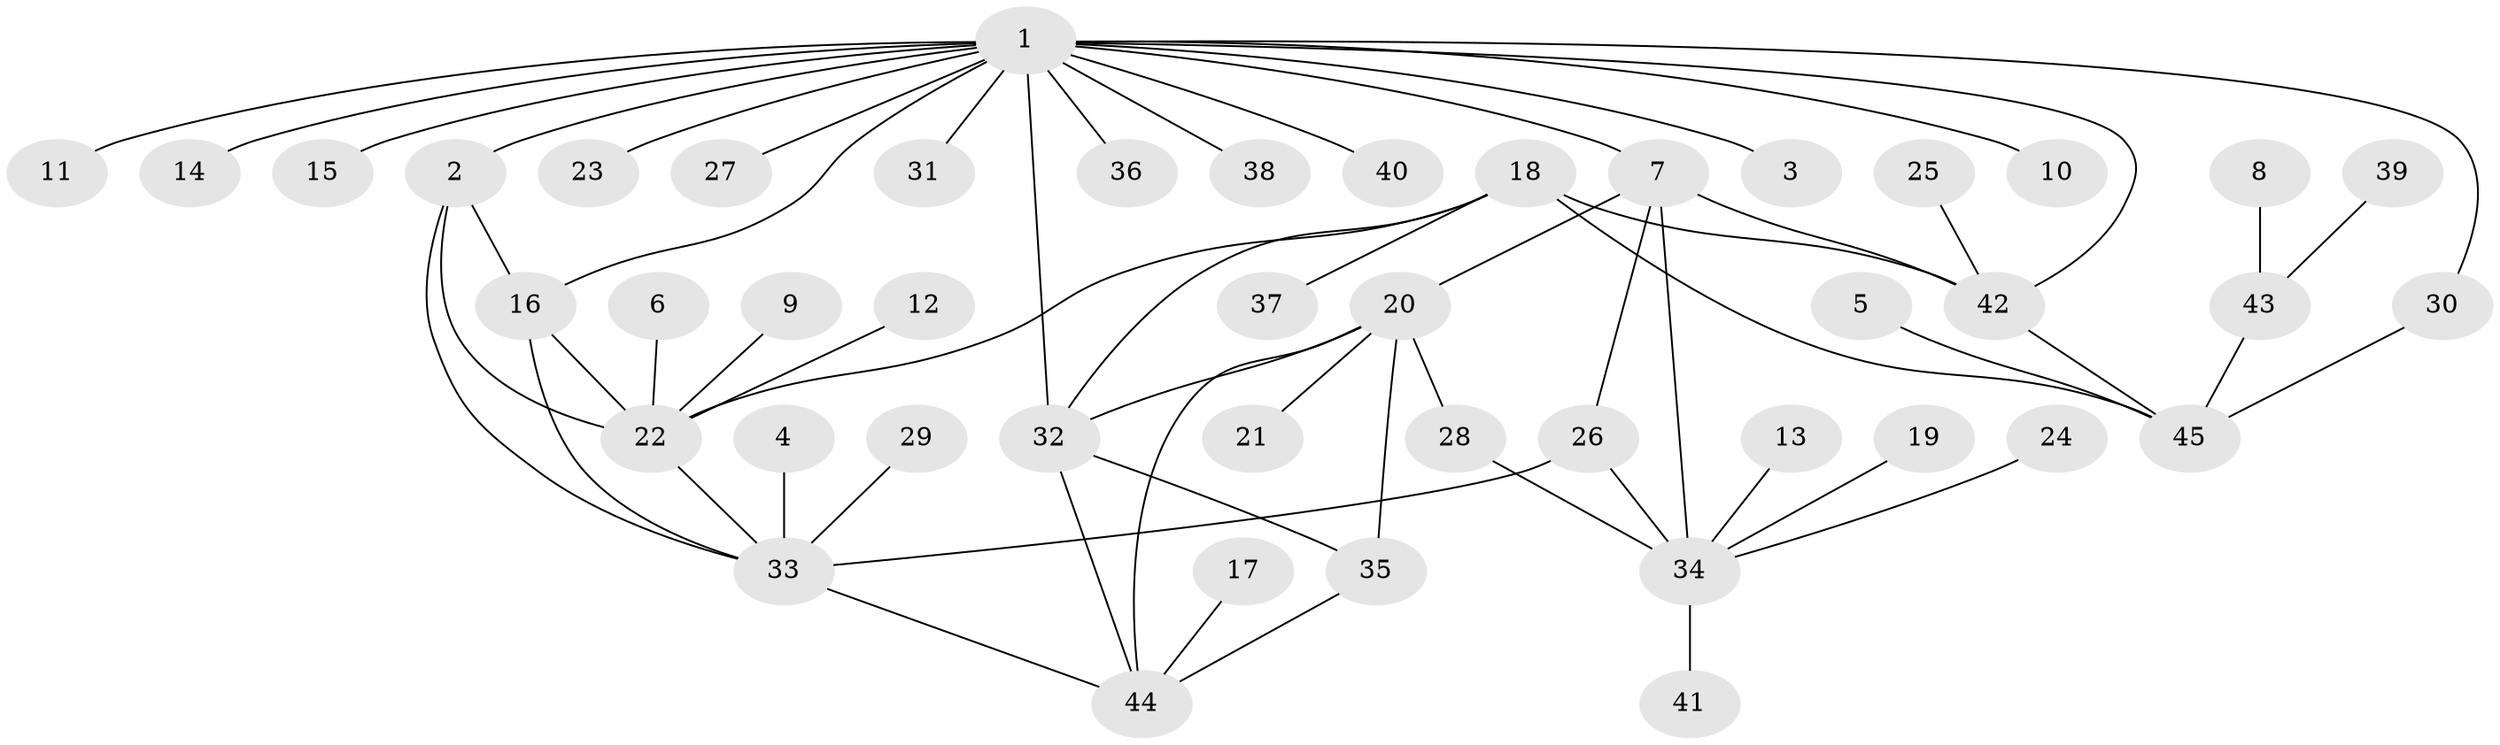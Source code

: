 // original degree distribution, {11: 0.011627906976744186, 5: 0.09302325581395349, 8: 0.046511627906976744, 6: 0.03488372093023256, 10: 0.011627906976744186, 4: 0.011627906976744186, 9: 0.023255813953488372, 7: 0.011627906976744186, 2: 0.12790697674418605, 1: 0.6162790697674418, 3: 0.011627906976744186}
// Generated by graph-tools (version 1.1) at 2025/50/03/09/25 03:50:41]
// undirected, 45 vertices, 61 edges
graph export_dot {
graph [start="1"]
  node [color=gray90,style=filled];
  1;
  2;
  3;
  4;
  5;
  6;
  7;
  8;
  9;
  10;
  11;
  12;
  13;
  14;
  15;
  16;
  17;
  18;
  19;
  20;
  21;
  22;
  23;
  24;
  25;
  26;
  27;
  28;
  29;
  30;
  31;
  32;
  33;
  34;
  35;
  36;
  37;
  38;
  39;
  40;
  41;
  42;
  43;
  44;
  45;
  1 -- 2 [weight=1.0];
  1 -- 3 [weight=1.0];
  1 -- 7 [weight=1.0];
  1 -- 10 [weight=1.0];
  1 -- 11 [weight=1.0];
  1 -- 14 [weight=1.0];
  1 -- 15 [weight=1.0];
  1 -- 16 [weight=1.0];
  1 -- 23 [weight=1.0];
  1 -- 27 [weight=1.0];
  1 -- 30 [weight=1.0];
  1 -- 31 [weight=1.0];
  1 -- 32 [weight=1.0];
  1 -- 36 [weight=1.0];
  1 -- 38 [weight=1.0];
  1 -- 40 [weight=1.0];
  1 -- 42 [weight=1.0];
  2 -- 16 [weight=1.0];
  2 -- 22 [weight=1.0];
  2 -- 33 [weight=1.0];
  4 -- 33 [weight=1.0];
  5 -- 45 [weight=1.0];
  6 -- 22 [weight=1.0];
  7 -- 20 [weight=1.0];
  7 -- 26 [weight=2.0];
  7 -- 34 [weight=2.0];
  7 -- 42 [weight=1.0];
  8 -- 43 [weight=1.0];
  9 -- 22 [weight=1.0];
  12 -- 22 [weight=1.0];
  13 -- 34 [weight=1.0];
  16 -- 22 [weight=1.0];
  16 -- 33 [weight=1.0];
  17 -- 44 [weight=1.0];
  18 -- 22 [weight=1.0];
  18 -- 32 [weight=1.0];
  18 -- 37 [weight=1.0];
  18 -- 42 [weight=2.0];
  18 -- 45 [weight=2.0];
  19 -- 34 [weight=1.0];
  20 -- 21 [weight=1.0];
  20 -- 28 [weight=1.0];
  20 -- 32 [weight=1.0];
  20 -- 35 [weight=1.0];
  20 -- 44 [weight=1.0];
  22 -- 33 [weight=1.0];
  24 -- 34 [weight=1.0];
  25 -- 42 [weight=1.0];
  26 -- 33 [weight=1.0];
  26 -- 34 [weight=1.0];
  28 -- 34 [weight=1.0];
  29 -- 33 [weight=1.0];
  30 -- 45 [weight=1.0];
  32 -- 35 [weight=1.0];
  32 -- 44 [weight=1.0];
  33 -- 44 [weight=1.0];
  34 -- 41 [weight=1.0];
  35 -- 44 [weight=1.0];
  39 -- 43 [weight=1.0];
  42 -- 45 [weight=1.0];
  43 -- 45 [weight=1.0];
}
